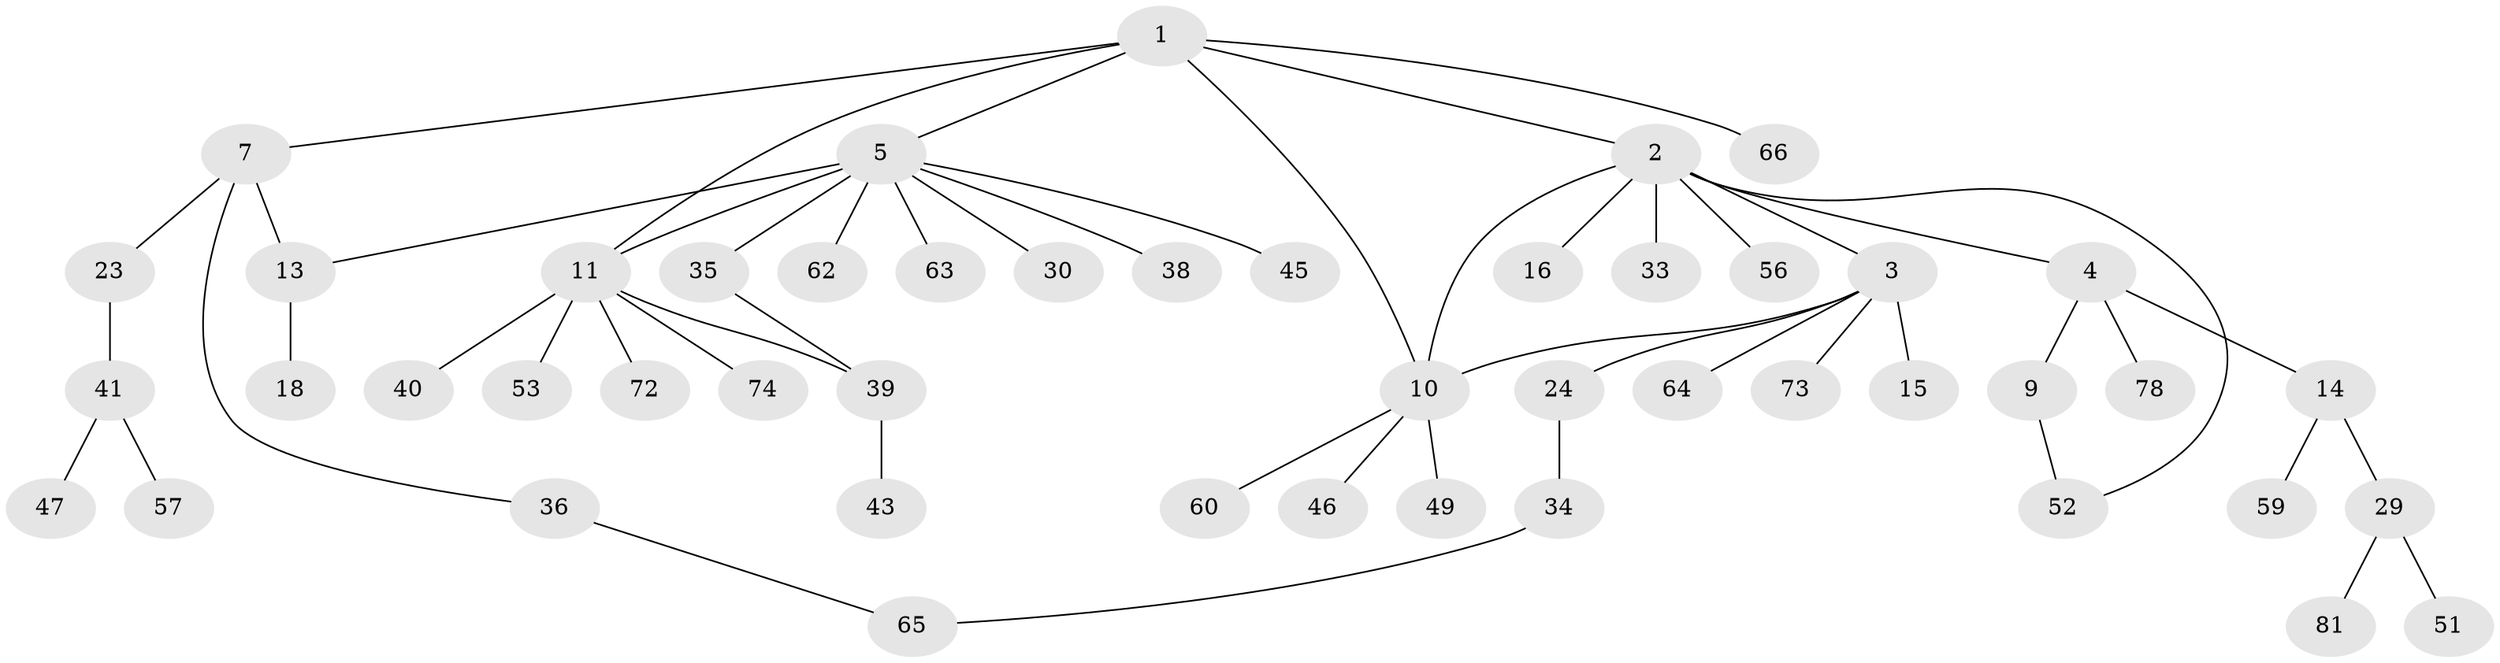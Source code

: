 // original degree distribution, {6: 0.037037037037037035, 8: 0.012345679012345678, 4: 0.07407407407407407, 5: 0.037037037037037035, 2: 0.25925925925925924, 3: 0.14814814814814814, 1: 0.43209876543209874}
// Generated by graph-tools (version 1.1) at 2025/16/03/04/25 18:16:55]
// undirected, 48 vertices, 54 edges
graph export_dot {
graph [start="1"]
  node [color=gray90,style=filled];
  1;
  2;
  3 [super="+8"];
  4;
  5 [super="+21+20+6"];
  7 [super="+17+58"];
  9;
  10 [super="+19+55"];
  11 [super="+12+42+37+31+69"];
  13 [super="+27"];
  14;
  15;
  16 [super="+28"];
  18;
  23 [super="+26"];
  24;
  29;
  30;
  33;
  34 [super="+44"];
  35;
  36;
  38;
  39 [super="+67"];
  40;
  41 [super="+77+48"];
  43;
  45 [super="+50"];
  46;
  47;
  49 [super="+79"];
  51;
  52;
  53;
  56;
  57 [super="+76"];
  59;
  60;
  62;
  63;
  64;
  65 [super="+70"];
  66;
  72;
  73;
  74;
  78;
  81;
  1 -- 2;
  1 -- 5;
  1 -- 7;
  1 -- 11;
  1 -- 66;
  1 -- 10;
  2 -- 3;
  2 -- 4;
  2 -- 16;
  2 -- 33;
  2 -- 52;
  2 -- 56;
  2 -- 10;
  3 -- 15;
  3 -- 24;
  3 -- 64;
  3 -- 73;
  3 -- 10;
  4 -- 9;
  4 -- 14;
  4 -- 78;
  5 -- 35 [weight=2];
  5 -- 62;
  5 -- 63;
  5 -- 38;
  5 -- 30;
  5 -- 45;
  5 -- 11;
  5 -- 13;
  7 -- 13;
  7 -- 36;
  7 -- 23;
  9 -- 52;
  10 -- 49;
  10 -- 60;
  10 -- 46;
  11 -- 39;
  11 -- 72;
  11 -- 74 [weight=2];
  11 -- 53;
  11 -- 40;
  13 -- 18;
  14 -- 29;
  14 -- 59;
  23 -- 41;
  24 -- 34;
  29 -- 51;
  29 -- 81;
  34 -- 65;
  35 -- 39;
  36 -- 65;
  39 -- 43;
  41 -- 47;
  41 -- 57;
}

